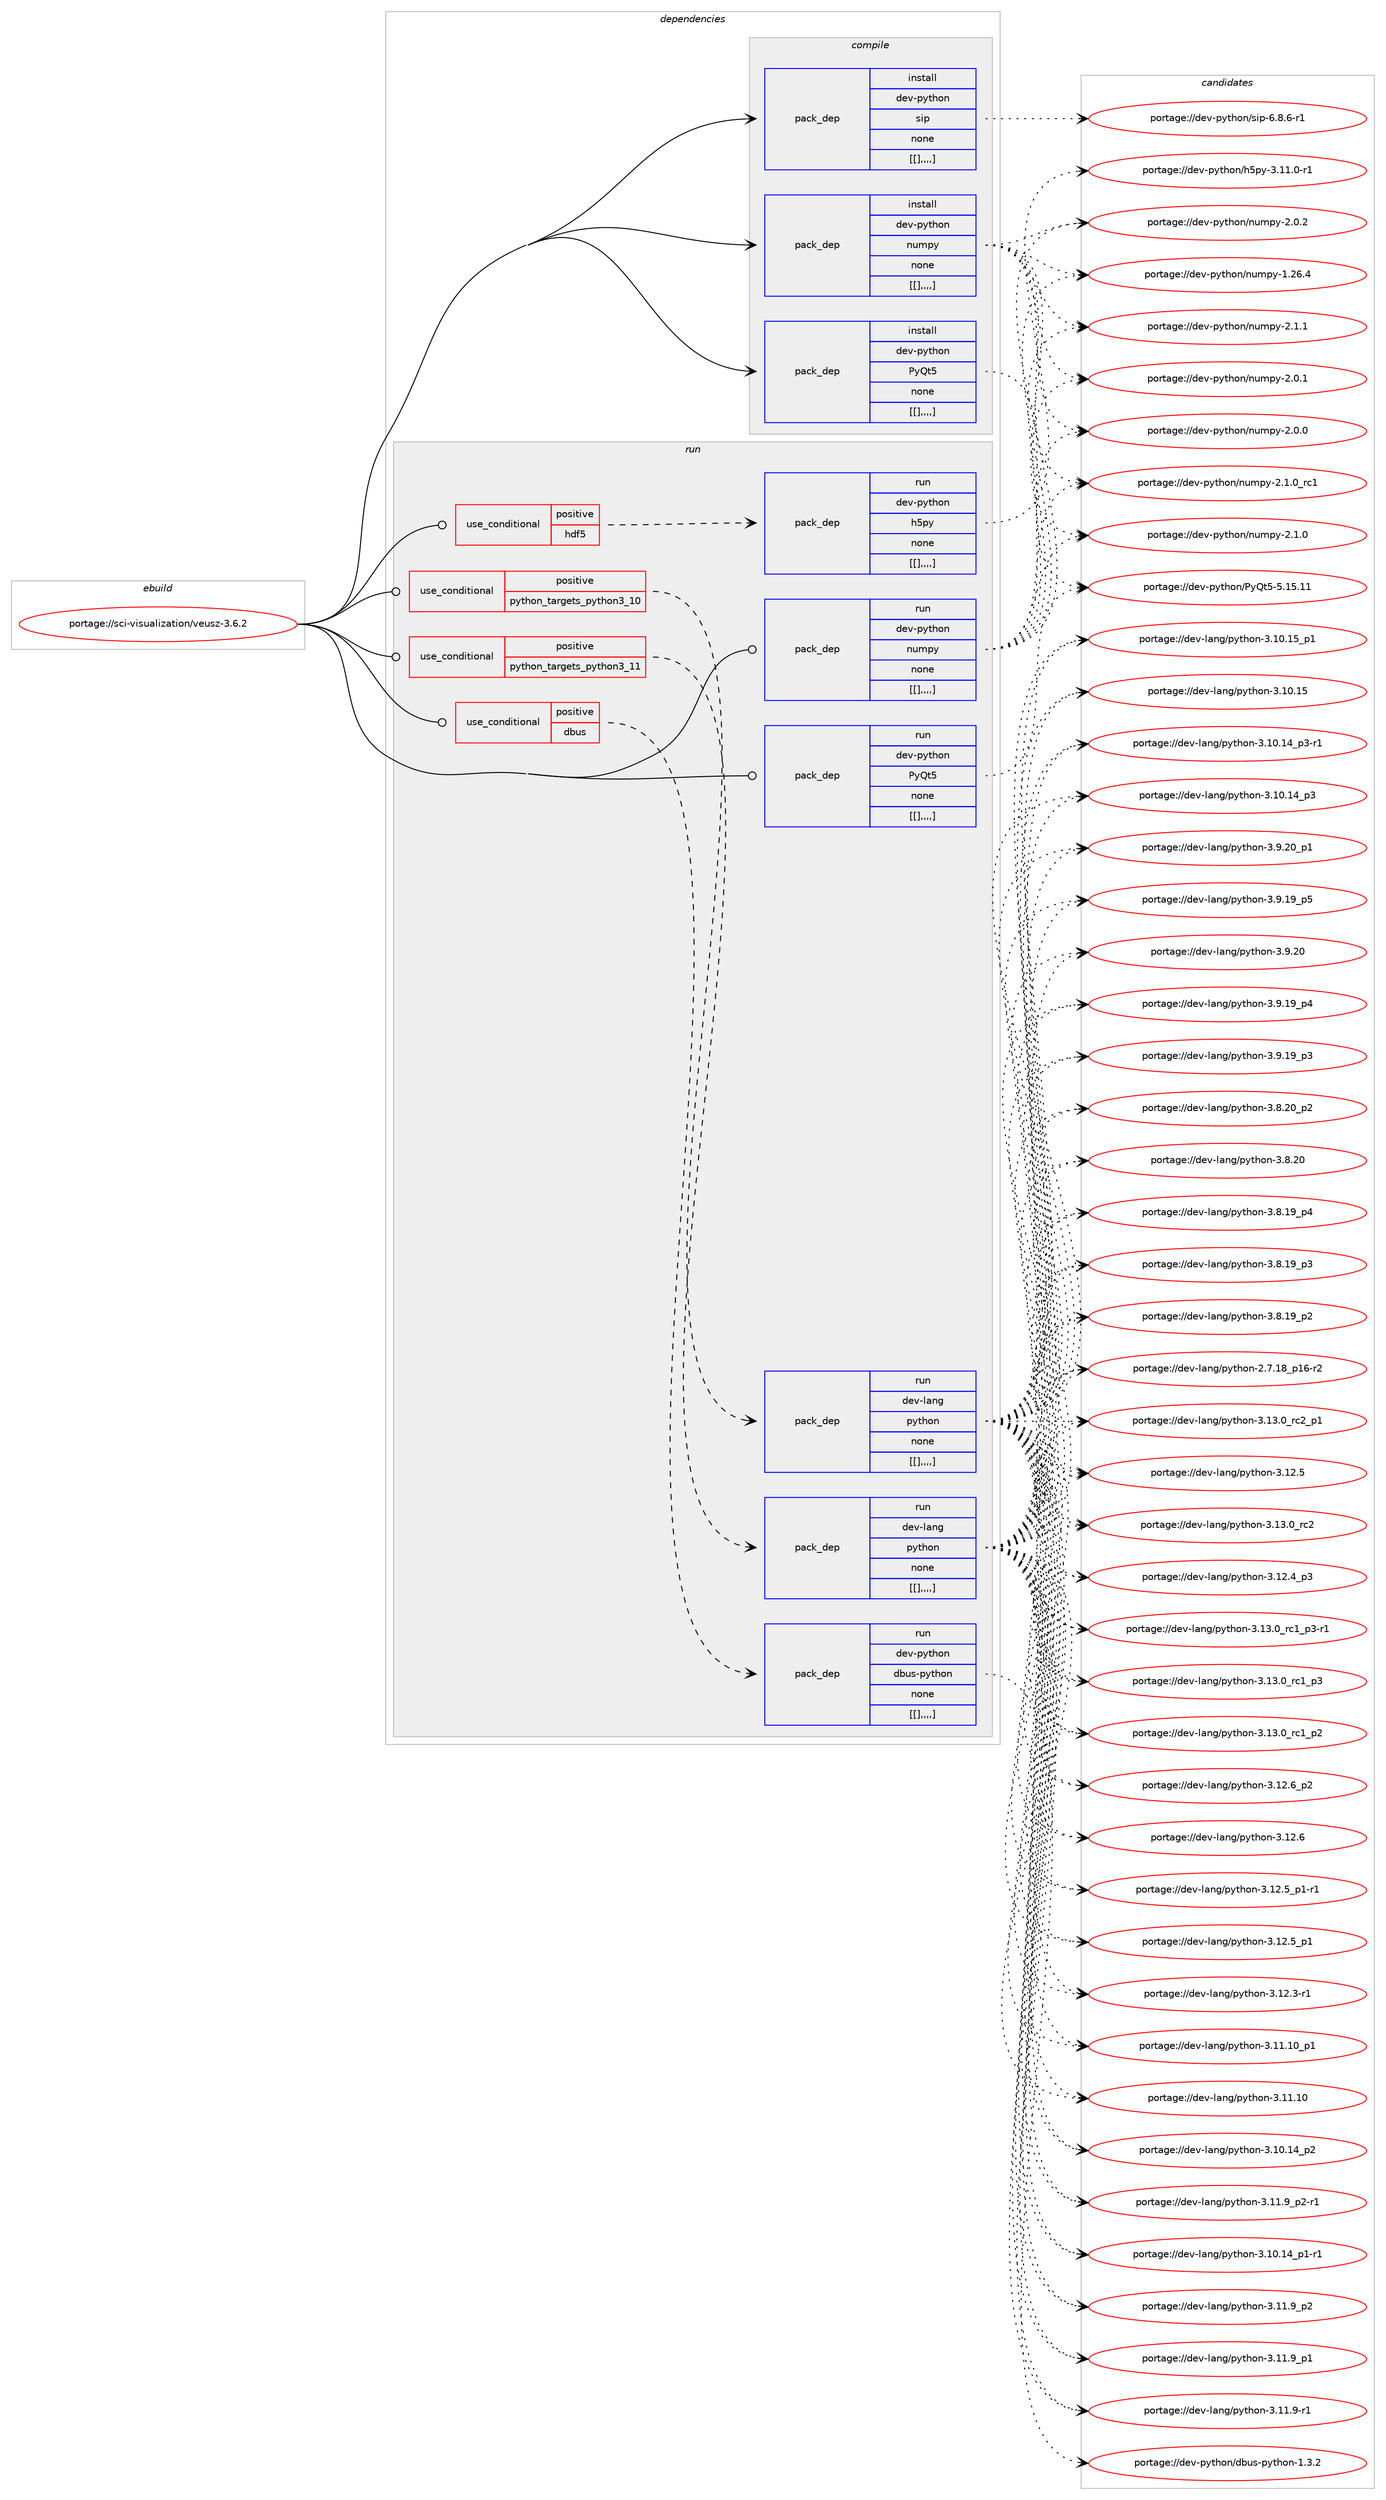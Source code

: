 digraph prolog {

# *************
# Graph options
# *************

newrank=true;
concentrate=true;
compound=true;
graph [rankdir=LR,fontname=Helvetica,fontsize=10,ranksep=1.5];#, ranksep=2.5, nodesep=0.2];
edge  [arrowhead=vee];
node  [fontname=Helvetica,fontsize=10];

# **********
# The ebuild
# **********

subgraph cluster_leftcol {
color=gray;
label=<<i>ebuild</i>>;
id [label="portage://sci-visualization/veusz-3.6.2", color=red, width=4, href="../sci-visualization/veusz-3.6.2.svg"];
}

# ****************
# The dependencies
# ****************

subgraph cluster_midcol {
color=gray;
label=<<i>dependencies</i>>;
subgraph cluster_compile {
fillcolor="#eeeeee";
style=filled;
label=<<i>compile</i>>;
subgraph pack307533 {
dependency424440 [label=<<TABLE BORDER="0" CELLBORDER="1" CELLSPACING="0" CELLPADDING="4" WIDTH="220"><TR><TD ROWSPAN="6" CELLPADDING="30">pack_dep</TD></TR><TR><TD WIDTH="110">install</TD></TR><TR><TD>dev-python</TD></TR><TR><TD>PyQt5</TD></TR><TR><TD>none</TD></TR><TR><TD>[[],,,,]</TD></TR></TABLE>>, shape=none, color=blue];
}
id:e -> dependency424440:w [weight=20,style="solid",arrowhead="vee"];
subgraph pack307534 {
dependency424441 [label=<<TABLE BORDER="0" CELLBORDER="1" CELLSPACING="0" CELLPADDING="4" WIDTH="220"><TR><TD ROWSPAN="6" CELLPADDING="30">pack_dep</TD></TR><TR><TD WIDTH="110">install</TD></TR><TR><TD>dev-python</TD></TR><TR><TD>numpy</TD></TR><TR><TD>none</TD></TR><TR><TD>[[],,,,]</TD></TR></TABLE>>, shape=none, color=blue];
}
id:e -> dependency424441:w [weight=20,style="solid",arrowhead="vee"];
subgraph pack307535 {
dependency424442 [label=<<TABLE BORDER="0" CELLBORDER="1" CELLSPACING="0" CELLPADDING="4" WIDTH="220"><TR><TD ROWSPAN="6" CELLPADDING="30">pack_dep</TD></TR><TR><TD WIDTH="110">install</TD></TR><TR><TD>dev-python</TD></TR><TR><TD>sip</TD></TR><TR><TD>none</TD></TR><TR><TD>[[],,,,]</TD></TR></TABLE>>, shape=none, color=blue];
}
id:e -> dependency424442:w [weight=20,style="solid",arrowhead="vee"];
}
subgraph cluster_compileandrun {
fillcolor="#eeeeee";
style=filled;
label=<<i>compile and run</i>>;
}
subgraph cluster_run {
fillcolor="#eeeeee";
style=filled;
label=<<i>run</i>>;
subgraph cond113975 {
dependency424443 [label=<<TABLE BORDER="0" CELLBORDER="1" CELLSPACING="0" CELLPADDING="4"><TR><TD ROWSPAN="3" CELLPADDING="10">use_conditional</TD></TR><TR><TD>positive</TD></TR><TR><TD>dbus</TD></TR></TABLE>>, shape=none, color=red];
subgraph pack307536 {
dependency424444 [label=<<TABLE BORDER="0" CELLBORDER="1" CELLSPACING="0" CELLPADDING="4" WIDTH="220"><TR><TD ROWSPAN="6" CELLPADDING="30">pack_dep</TD></TR><TR><TD WIDTH="110">run</TD></TR><TR><TD>dev-python</TD></TR><TR><TD>dbus-python</TD></TR><TR><TD>none</TD></TR><TR><TD>[[],,,,]</TD></TR></TABLE>>, shape=none, color=blue];
}
dependency424443:e -> dependency424444:w [weight=20,style="dashed",arrowhead="vee"];
}
id:e -> dependency424443:w [weight=20,style="solid",arrowhead="odot"];
subgraph cond113976 {
dependency424445 [label=<<TABLE BORDER="0" CELLBORDER="1" CELLSPACING="0" CELLPADDING="4"><TR><TD ROWSPAN="3" CELLPADDING="10">use_conditional</TD></TR><TR><TD>positive</TD></TR><TR><TD>hdf5</TD></TR></TABLE>>, shape=none, color=red];
subgraph pack307537 {
dependency424446 [label=<<TABLE BORDER="0" CELLBORDER="1" CELLSPACING="0" CELLPADDING="4" WIDTH="220"><TR><TD ROWSPAN="6" CELLPADDING="30">pack_dep</TD></TR><TR><TD WIDTH="110">run</TD></TR><TR><TD>dev-python</TD></TR><TR><TD>h5py</TD></TR><TR><TD>none</TD></TR><TR><TD>[[],,,,]</TD></TR></TABLE>>, shape=none, color=blue];
}
dependency424445:e -> dependency424446:w [weight=20,style="dashed",arrowhead="vee"];
}
id:e -> dependency424445:w [weight=20,style="solid",arrowhead="odot"];
subgraph cond113977 {
dependency424447 [label=<<TABLE BORDER="0" CELLBORDER="1" CELLSPACING="0" CELLPADDING="4"><TR><TD ROWSPAN="3" CELLPADDING="10">use_conditional</TD></TR><TR><TD>positive</TD></TR><TR><TD>python_targets_python3_10</TD></TR></TABLE>>, shape=none, color=red];
subgraph pack307538 {
dependency424448 [label=<<TABLE BORDER="0" CELLBORDER="1" CELLSPACING="0" CELLPADDING="4" WIDTH="220"><TR><TD ROWSPAN="6" CELLPADDING="30">pack_dep</TD></TR><TR><TD WIDTH="110">run</TD></TR><TR><TD>dev-lang</TD></TR><TR><TD>python</TD></TR><TR><TD>none</TD></TR><TR><TD>[[],,,,]</TD></TR></TABLE>>, shape=none, color=blue];
}
dependency424447:e -> dependency424448:w [weight=20,style="dashed",arrowhead="vee"];
}
id:e -> dependency424447:w [weight=20,style="solid",arrowhead="odot"];
subgraph cond113978 {
dependency424449 [label=<<TABLE BORDER="0" CELLBORDER="1" CELLSPACING="0" CELLPADDING="4"><TR><TD ROWSPAN="3" CELLPADDING="10">use_conditional</TD></TR><TR><TD>positive</TD></TR><TR><TD>python_targets_python3_11</TD></TR></TABLE>>, shape=none, color=red];
subgraph pack307539 {
dependency424450 [label=<<TABLE BORDER="0" CELLBORDER="1" CELLSPACING="0" CELLPADDING="4" WIDTH="220"><TR><TD ROWSPAN="6" CELLPADDING="30">pack_dep</TD></TR><TR><TD WIDTH="110">run</TD></TR><TR><TD>dev-lang</TD></TR><TR><TD>python</TD></TR><TR><TD>none</TD></TR><TR><TD>[[],,,,]</TD></TR></TABLE>>, shape=none, color=blue];
}
dependency424449:e -> dependency424450:w [weight=20,style="dashed",arrowhead="vee"];
}
id:e -> dependency424449:w [weight=20,style="solid",arrowhead="odot"];
subgraph pack307540 {
dependency424451 [label=<<TABLE BORDER="0" CELLBORDER="1" CELLSPACING="0" CELLPADDING="4" WIDTH="220"><TR><TD ROWSPAN="6" CELLPADDING="30">pack_dep</TD></TR><TR><TD WIDTH="110">run</TD></TR><TR><TD>dev-python</TD></TR><TR><TD>PyQt5</TD></TR><TR><TD>none</TD></TR><TR><TD>[[],,,,]</TD></TR></TABLE>>, shape=none, color=blue];
}
id:e -> dependency424451:w [weight=20,style="solid",arrowhead="odot"];
subgraph pack307541 {
dependency424452 [label=<<TABLE BORDER="0" CELLBORDER="1" CELLSPACING="0" CELLPADDING="4" WIDTH="220"><TR><TD ROWSPAN="6" CELLPADDING="30">pack_dep</TD></TR><TR><TD WIDTH="110">run</TD></TR><TR><TD>dev-python</TD></TR><TR><TD>numpy</TD></TR><TR><TD>none</TD></TR><TR><TD>[[],,,,]</TD></TR></TABLE>>, shape=none, color=blue];
}
id:e -> dependency424452:w [weight=20,style="solid",arrowhead="odot"];
}
}

# **************
# The candidates
# **************

subgraph cluster_choices {
rank=same;
color=gray;
label=<<i>candidates</i>>;

subgraph choice307533 {
color=black;
nodesep=1;
choice10010111845112121116104111110478012181116534553464953464949 [label="portage://dev-python/PyQt5-5.15.11", color=red, width=4,href="../dev-python/PyQt5-5.15.11.svg"];
dependency424440:e -> choice10010111845112121116104111110478012181116534553464953464949:w [style=dotted,weight="100"];
}
subgraph choice307534 {
color=black;
nodesep=1;
choice1001011184511212111610411111047110117109112121455046494649 [label="portage://dev-python/numpy-2.1.1", color=red, width=4,href="../dev-python/numpy-2.1.1.svg"];
choice1001011184511212111610411111047110117109112121455046494648951149949 [label="portage://dev-python/numpy-2.1.0_rc1", color=red, width=4,href="../dev-python/numpy-2.1.0_rc1.svg"];
choice1001011184511212111610411111047110117109112121455046494648 [label="portage://dev-python/numpy-2.1.0", color=red, width=4,href="../dev-python/numpy-2.1.0.svg"];
choice1001011184511212111610411111047110117109112121455046484650 [label="portage://dev-python/numpy-2.0.2", color=red, width=4,href="../dev-python/numpy-2.0.2.svg"];
choice1001011184511212111610411111047110117109112121455046484649 [label="portage://dev-python/numpy-2.0.1", color=red, width=4,href="../dev-python/numpy-2.0.1.svg"];
choice1001011184511212111610411111047110117109112121455046484648 [label="portage://dev-python/numpy-2.0.0", color=red, width=4,href="../dev-python/numpy-2.0.0.svg"];
choice100101118451121211161041111104711011710911212145494650544652 [label="portage://dev-python/numpy-1.26.4", color=red, width=4,href="../dev-python/numpy-1.26.4.svg"];
dependency424441:e -> choice1001011184511212111610411111047110117109112121455046494649:w [style=dotted,weight="100"];
dependency424441:e -> choice1001011184511212111610411111047110117109112121455046494648951149949:w [style=dotted,weight="100"];
dependency424441:e -> choice1001011184511212111610411111047110117109112121455046494648:w [style=dotted,weight="100"];
dependency424441:e -> choice1001011184511212111610411111047110117109112121455046484650:w [style=dotted,weight="100"];
dependency424441:e -> choice1001011184511212111610411111047110117109112121455046484649:w [style=dotted,weight="100"];
dependency424441:e -> choice1001011184511212111610411111047110117109112121455046484648:w [style=dotted,weight="100"];
dependency424441:e -> choice100101118451121211161041111104711011710911212145494650544652:w [style=dotted,weight="100"];
}
subgraph choice307535 {
color=black;
nodesep=1;
choice10010111845112121116104111110471151051124554465646544511449 [label="portage://dev-python/sip-6.8.6-r1", color=red, width=4,href="../dev-python/sip-6.8.6-r1.svg"];
dependency424442:e -> choice10010111845112121116104111110471151051124554465646544511449:w [style=dotted,weight="100"];
}
subgraph choice307536 {
color=black;
nodesep=1;
choice10010111845112121116104111110471009811711545112121116104111110454946514650 [label="portage://dev-python/dbus-python-1.3.2", color=red, width=4,href="../dev-python/dbus-python-1.3.2.svg"];
dependency424444:e -> choice10010111845112121116104111110471009811711545112121116104111110454946514650:w [style=dotted,weight="100"];
}
subgraph choice307537 {
color=black;
nodesep=1;
choice100101118451121211161041111104710453112121455146494946484511449 [label="portage://dev-python/h5py-3.11.0-r1", color=red, width=4,href="../dev-python/h5py-3.11.0-r1.svg"];
dependency424446:e -> choice100101118451121211161041111104710453112121455146494946484511449:w [style=dotted,weight="100"];
}
subgraph choice307538 {
color=black;
nodesep=1;
choice100101118451089711010347112121116104111110455146495146489511499509511249 [label="portage://dev-lang/python-3.13.0_rc2_p1", color=red, width=4,href="../dev-lang/python-3.13.0_rc2_p1.svg"];
choice10010111845108971101034711212111610411111045514649514648951149950 [label="portage://dev-lang/python-3.13.0_rc2", color=red, width=4,href="../dev-lang/python-3.13.0_rc2.svg"];
choice1001011184510897110103471121211161041111104551464951464895114994995112514511449 [label="portage://dev-lang/python-3.13.0_rc1_p3-r1", color=red, width=4,href="../dev-lang/python-3.13.0_rc1_p3-r1.svg"];
choice100101118451089711010347112121116104111110455146495146489511499499511251 [label="portage://dev-lang/python-3.13.0_rc1_p3", color=red, width=4,href="../dev-lang/python-3.13.0_rc1_p3.svg"];
choice100101118451089711010347112121116104111110455146495146489511499499511250 [label="portage://dev-lang/python-3.13.0_rc1_p2", color=red, width=4,href="../dev-lang/python-3.13.0_rc1_p2.svg"];
choice100101118451089711010347112121116104111110455146495046549511250 [label="portage://dev-lang/python-3.12.6_p2", color=red, width=4,href="../dev-lang/python-3.12.6_p2.svg"];
choice10010111845108971101034711212111610411111045514649504654 [label="portage://dev-lang/python-3.12.6", color=red, width=4,href="../dev-lang/python-3.12.6.svg"];
choice1001011184510897110103471121211161041111104551464950465395112494511449 [label="portage://dev-lang/python-3.12.5_p1-r1", color=red, width=4,href="../dev-lang/python-3.12.5_p1-r1.svg"];
choice100101118451089711010347112121116104111110455146495046539511249 [label="portage://dev-lang/python-3.12.5_p1", color=red, width=4,href="../dev-lang/python-3.12.5_p1.svg"];
choice10010111845108971101034711212111610411111045514649504653 [label="portage://dev-lang/python-3.12.5", color=red, width=4,href="../dev-lang/python-3.12.5.svg"];
choice100101118451089711010347112121116104111110455146495046529511251 [label="portage://dev-lang/python-3.12.4_p3", color=red, width=4,href="../dev-lang/python-3.12.4_p3.svg"];
choice100101118451089711010347112121116104111110455146495046514511449 [label="portage://dev-lang/python-3.12.3-r1", color=red, width=4,href="../dev-lang/python-3.12.3-r1.svg"];
choice10010111845108971101034711212111610411111045514649494649489511249 [label="portage://dev-lang/python-3.11.10_p1", color=red, width=4,href="../dev-lang/python-3.11.10_p1.svg"];
choice1001011184510897110103471121211161041111104551464949464948 [label="portage://dev-lang/python-3.11.10", color=red, width=4,href="../dev-lang/python-3.11.10.svg"];
choice1001011184510897110103471121211161041111104551464949465795112504511449 [label="portage://dev-lang/python-3.11.9_p2-r1", color=red, width=4,href="../dev-lang/python-3.11.9_p2-r1.svg"];
choice100101118451089711010347112121116104111110455146494946579511250 [label="portage://dev-lang/python-3.11.9_p2", color=red, width=4,href="../dev-lang/python-3.11.9_p2.svg"];
choice100101118451089711010347112121116104111110455146494946579511249 [label="portage://dev-lang/python-3.11.9_p1", color=red, width=4,href="../dev-lang/python-3.11.9_p1.svg"];
choice100101118451089711010347112121116104111110455146494946574511449 [label="portage://dev-lang/python-3.11.9-r1", color=red, width=4,href="../dev-lang/python-3.11.9-r1.svg"];
choice10010111845108971101034711212111610411111045514649484649539511249 [label="portage://dev-lang/python-3.10.15_p1", color=red, width=4,href="../dev-lang/python-3.10.15_p1.svg"];
choice1001011184510897110103471121211161041111104551464948464953 [label="portage://dev-lang/python-3.10.15", color=red, width=4,href="../dev-lang/python-3.10.15.svg"];
choice100101118451089711010347112121116104111110455146494846495295112514511449 [label="portage://dev-lang/python-3.10.14_p3-r1", color=red, width=4,href="../dev-lang/python-3.10.14_p3-r1.svg"];
choice10010111845108971101034711212111610411111045514649484649529511251 [label="portage://dev-lang/python-3.10.14_p3", color=red, width=4,href="../dev-lang/python-3.10.14_p3.svg"];
choice10010111845108971101034711212111610411111045514649484649529511250 [label="portage://dev-lang/python-3.10.14_p2", color=red, width=4,href="../dev-lang/python-3.10.14_p2.svg"];
choice100101118451089711010347112121116104111110455146494846495295112494511449 [label="portage://dev-lang/python-3.10.14_p1-r1", color=red, width=4,href="../dev-lang/python-3.10.14_p1-r1.svg"];
choice100101118451089711010347112121116104111110455146574650489511249 [label="portage://dev-lang/python-3.9.20_p1", color=red, width=4,href="../dev-lang/python-3.9.20_p1.svg"];
choice10010111845108971101034711212111610411111045514657465048 [label="portage://dev-lang/python-3.9.20", color=red, width=4,href="../dev-lang/python-3.9.20.svg"];
choice100101118451089711010347112121116104111110455146574649579511253 [label="portage://dev-lang/python-3.9.19_p5", color=red, width=4,href="../dev-lang/python-3.9.19_p5.svg"];
choice100101118451089711010347112121116104111110455146574649579511252 [label="portage://dev-lang/python-3.9.19_p4", color=red, width=4,href="../dev-lang/python-3.9.19_p4.svg"];
choice100101118451089711010347112121116104111110455146574649579511251 [label="portage://dev-lang/python-3.9.19_p3", color=red, width=4,href="../dev-lang/python-3.9.19_p3.svg"];
choice100101118451089711010347112121116104111110455146564650489511250 [label="portage://dev-lang/python-3.8.20_p2", color=red, width=4,href="../dev-lang/python-3.8.20_p2.svg"];
choice10010111845108971101034711212111610411111045514656465048 [label="portage://dev-lang/python-3.8.20", color=red, width=4,href="../dev-lang/python-3.8.20.svg"];
choice100101118451089711010347112121116104111110455146564649579511252 [label="portage://dev-lang/python-3.8.19_p4", color=red, width=4,href="../dev-lang/python-3.8.19_p4.svg"];
choice100101118451089711010347112121116104111110455146564649579511251 [label="portage://dev-lang/python-3.8.19_p3", color=red, width=4,href="../dev-lang/python-3.8.19_p3.svg"];
choice100101118451089711010347112121116104111110455146564649579511250 [label="portage://dev-lang/python-3.8.19_p2", color=red, width=4,href="../dev-lang/python-3.8.19_p2.svg"];
choice100101118451089711010347112121116104111110455046554649569511249544511450 [label="portage://dev-lang/python-2.7.18_p16-r2", color=red, width=4,href="../dev-lang/python-2.7.18_p16-r2.svg"];
dependency424448:e -> choice100101118451089711010347112121116104111110455146495146489511499509511249:w [style=dotted,weight="100"];
dependency424448:e -> choice10010111845108971101034711212111610411111045514649514648951149950:w [style=dotted,weight="100"];
dependency424448:e -> choice1001011184510897110103471121211161041111104551464951464895114994995112514511449:w [style=dotted,weight="100"];
dependency424448:e -> choice100101118451089711010347112121116104111110455146495146489511499499511251:w [style=dotted,weight="100"];
dependency424448:e -> choice100101118451089711010347112121116104111110455146495146489511499499511250:w [style=dotted,weight="100"];
dependency424448:e -> choice100101118451089711010347112121116104111110455146495046549511250:w [style=dotted,weight="100"];
dependency424448:e -> choice10010111845108971101034711212111610411111045514649504654:w [style=dotted,weight="100"];
dependency424448:e -> choice1001011184510897110103471121211161041111104551464950465395112494511449:w [style=dotted,weight="100"];
dependency424448:e -> choice100101118451089711010347112121116104111110455146495046539511249:w [style=dotted,weight="100"];
dependency424448:e -> choice10010111845108971101034711212111610411111045514649504653:w [style=dotted,weight="100"];
dependency424448:e -> choice100101118451089711010347112121116104111110455146495046529511251:w [style=dotted,weight="100"];
dependency424448:e -> choice100101118451089711010347112121116104111110455146495046514511449:w [style=dotted,weight="100"];
dependency424448:e -> choice10010111845108971101034711212111610411111045514649494649489511249:w [style=dotted,weight="100"];
dependency424448:e -> choice1001011184510897110103471121211161041111104551464949464948:w [style=dotted,weight="100"];
dependency424448:e -> choice1001011184510897110103471121211161041111104551464949465795112504511449:w [style=dotted,weight="100"];
dependency424448:e -> choice100101118451089711010347112121116104111110455146494946579511250:w [style=dotted,weight="100"];
dependency424448:e -> choice100101118451089711010347112121116104111110455146494946579511249:w [style=dotted,weight="100"];
dependency424448:e -> choice100101118451089711010347112121116104111110455146494946574511449:w [style=dotted,weight="100"];
dependency424448:e -> choice10010111845108971101034711212111610411111045514649484649539511249:w [style=dotted,weight="100"];
dependency424448:e -> choice1001011184510897110103471121211161041111104551464948464953:w [style=dotted,weight="100"];
dependency424448:e -> choice100101118451089711010347112121116104111110455146494846495295112514511449:w [style=dotted,weight="100"];
dependency424448:e -> choice10010111845108971101034711212111610411111045514649484649529511251:w [style=dotted,weight="100"];
dependency424448:e -> choice10010111845108971101034711212111610411111045514649484649529511250:w [style=dotted,weight="100"];
dependency424448:e -> choice100101118451089711010347112121116104111110455146494846495295112494511449:w [style=dotted,weight="100"];
dependency424448:e -> choice100101118451089711010347112121116104111110455146574650489511249:w [style=dotted,weight="100"];
dependency424448:e -> choice10010111845108971101034711212111610411111045514657465048:w [style=dotted,weight="100"];
dependency424448:e -> choice100101118451089711010347112121116104111110455146574649579511253:w [style=dotted,weight="100"];
dependency424448:e -> choice100101118451089711010347112121116104111110455146574649579511252:w [style=dotted,weight="100"];
dependency424448:e -> choice100101118451089711010347112121116104111110455146574649579511251:w [style=dotted,weight="100"];
dependency424448:e -> choice100101118451089711010347112121116104111110455146564650489511250:w [style=dotted,weight="100"];
dependency424448:e -> choice10010111845108971101034711212111610411111045514656465048:w [style=dotted,weight="100"];
dependency424448:e -> choice100101118451089711010347112121116104111110455146564649579511252:w [style=dotted,weight="100"];
dependency424448:e -> choice100101118451089711010347112121116104111110455146564649579511251:w [style=dotted,weight="100"];
dependency424448:e -> choice100101118451089711010347112121116104111110455146564649579511250:w [style=dotted,weight="100"];
dependency424448:e -> choice100101118451089711010347112121116104111110455046554649569511249544511450:w [style=dotted,weight="100"];
}
subgraph choice307539 {
color=black;
nodesep=1;
choice100101118451089711010347112121116104111110455146495146489511499509511249 [label="portage://dev-lang/python-3.13.0_rc2_p1", color=red, width=4,href="../dev-lang/python-3.13.0_rc2_p1.svg"];
choice10010111845108971101034711212111610411111045514649514648951149950 [label="portage://dev-lang/python-3.13.0_rc2", color=red, width=4,href="../dev-lang/python-3.13.0_rc2.svg"];
choice1001011184510897110103471121211161041111104551464951464895114994995112514511449 [label="portage://dev-lang/python-3.13.0_rc1_p3-r1", color=red, width=4,href="../dev-lang/python-3.13.0_rc1_p3-r1.svg"];
choice100101118451089711010347112121116104111110455146495146489511499499511251 [label="portage://dev-lang/python-3.13.0_rc1_p3", color=red, width=4,href="../dev-lang/python-3.13.0_rc1_p3.svg"];
choice100101118451089711010347112121116104111110455146495146489511499499511250 [label="portage://dev-lang/python-3.13.0_rc1_p2", color=red, width=4,href="../dev-lang/python-3.13.0_rc1_p2.svg"];
choice100101118451089711010347112121116104111110455146495046549511250 [label="portage://dev-lang/python-3.12.6_p2", color=red, width=4,href="../dev-lang/python-3.12.6_p2.svg"];
choice10010111845108971101034711212111610411111045514649504654 [label="portage://dev-lang/python-3.12.6", color=red, width=4,href="../dev-lang/python-3.12.6.svg"];
choice1001011184510897110103471121211161041111104551464950465395112494511449 [label="portage://dev-lang/python-3.12.5_p1-r1", color=red, width=4,href="../dev-lang/python-3.12.5_p1-r1.svg"];
choice100101118451089711010347112121116104111110455146495046539511249 [label="portage://dev-lang/python-3.12.5_p1", color=red, width=4,href="../dev-lang/python-3.12.5_p1.svg"];
choice10010111845108971101034711212111610411111045514649504653 [label="portage://dev-lang/python-3.12.5", color=red, width=4,href="../dev-lang/python-3.12.5.svg"];
choice100101118451089711010347112121116104111110455146495046529511251 [label="portage://dev-lang/python-3.12.4_p3", color=red, width=4,href="../dev-lang/python-3.12.4_p3.svg"];
choice100101118451089711010347112121116104111110455146495046514511449 [label="portage://dev-lang/python-3.12.3-r1", color=red, width=4,href="../dev-lang/python-3.12.3-r1.svg"];
choice10010111845108971101034711212111610411111045514649494649489511249 [label="portage://dev-lang/python-3.11.10_p1", color=red, width=4,href="../dev-lang/python-3.11.10_p1.svg"];
choice1001011184510897110103471121211161041111104551464949464948 [label="portage://dev-lang/python-3.11.10", color=red, width=4,href="../dev-lang/python-3.11.10.svg"];
choice1001011184510897110103471121211161041111104551464949465795112504511449 [label="portage://dev-lang/python-3.11.9_p2-r1", color=red, width=4,href="../dev-lang/python-3.11.9_p2-r1.svg"];
choice100101118451089711010347112121116104111110455146494946579511250 [label="portage://dev-lang/python-3.11.9_p2", color=red, width=4,href="../dev-lang/python-3.11.9_p2.svg"];
choice100101118451089711010347112121116104111110455146494946579511249 [label="portage://dev-lang/python-3.11.9_p1", color=red, width=4,href="../dev-lang/python-3.11.9_p1.svg"];
choice100101118451089711010347112121116104111110455146494946574511449 [label="portage://dev-lang/python-3.11.9-r1", color=red, width=4,href="../dev-lang/python-3.11.9-r1.svg"];
choice10010111845108971101034711212111610411111045514649484649539511249 [label="portage://dev-lang/python-3.10.15_p1", color=red, width=4,href="../dev-lang/python-3.10.15_p1.svg"];
choice1001011184510897110103471121211161041111104551464948464953 [label="portage://dev-lang/python-3.10.15", color=red, width=4,href="../dev-lang/python-3.10.15.svg"];
choice100101118451089711010347112121116104111110455146494846495295112514511449 [label="portage://dev-lang/python-3.10.14_p3-r1", color=red, width=4,href="../dev-lang/python-3.10.14_p3-r1.svg"];
choice10010111845108971101034711212111610411111045514649484649529511251 [label="portage://dev-lang/python-3.10.14_p3", color=red, width=4,href="../dev-lang/python-3.10.14_p3.svg"];
choice10010111845108971101034711212111610411111045514649484649529511250 [label="portage://dev-lang/python-3.10.14_p2", color=red, width=4,href="../dev-lang/python-3.10.14_p2.svg"];
choice100101118451089711010347112121116104111110455146494846495295112494511449 [label="portage://dev-lang/python-3.10.14_p1-r1", color=red, width=4,href="../dev-lang/python-3.10.14_p1-r1.svg"];
choice100101118451089711010347112121116104111110455146574650489511249 [label="portage://dev-lang/python-3.9.20_p1", color=red, width=4,href="../dev-lang/python-3.9.20_p1.svg"];
choice10010111845108971101034711212111610411111045514657465048 [label="portage://dev-lang/python-3.9.20", color=red, width=4,href="../dev-lang/python-3.9.20.svg"];
choice100101118451089711010347112121116104111110455146574649579511253 [label="portage://dev-lang/python-3.9.19_p5", color=red, width=4,href="../dev-lang/python-3.9.19_p5.svg"];
choice100101118451089711010347112121116104111110455146574649579511252 [label="portage://dev-lang/python-3.9.19_p4", color=red, width=4,href="../dev-lang/python-3.9.19_p4.svg"];
choice100101118451089711010347112121116104111110455146574649579511251 [label="portage://dev-lang/python-3.9.19_p3", color=red, width=4,href="../dev-lang/python-3.9.19_p3.svg"];
choice100101118451089711010347112121116104111110455146564650489511250 [label="portage://dev-lang/python-3.8.20_p2", color=red, width=4,href="../dev-lang/python-3.8.20_p2.svg"];
choice10010111845108971101034711212111610411111045514656465048 [label="portage://dev-lang/python-3.8.20", color=red, width=4,href="../dev-lang/python-3.8.20.svg"];
choice100101118451089711010347112121116104111110455146564649579511252 [label="portage://dev-lang/python-3.8.19_p4", color=red, width=4,href="../dev-lang/python-3.8.19_p4.svg"];
choice100101118451089711010347112121116104111110455146564649579511251 [label="portage://dev-lang/python-3.8.19_p3", color=red, width=4,href="../dev-lang/python-3.8.19_p3.svg"];
choice100101118451089711010347112121116104111110455146564649579511250 [label="portage://dev-lang/python-3.8.19_p2", color=red, width=4,href="../dev-lang/python-3.8.19_p2.svg"];
choice100101118451089711010347112121116104111110455046554649569511249544511450 [label="portage://dev-lang/python-2.7.18_p16-r2", color=red, width=4,href="../dev-lang/python-2.7.18_p16-r2.svg"];
dependency424450:e -> choice100101118451089711010347112121116104111110455146495146489511499509511249:w [style=dotted,weight="100"];
dependency424450:e -> choice10010111845108971101034711212111610411111045514649514648951149950:w [style=dotted,weight="100"];
dependency424450:e -> choice1001011184510897110103471121211161041111104551464951464895114994995112514511449:w [style=dotted,weight="100"];
dependency424450:e -> choice100101118451089711010347112121116104111110455146495146489511499499511251:w [style=dotted,weight="100"];
dependency424450:e -> choice100101118451089711010347112121116104111110455146495146489511499499511250:w [style=dotted,weight="100"];
dependency424450:e -> choice100101118451089711010347112121116104111110455146495046549511250:w [style=dotted,weight="100"];
dependency424450:e -> choice10010111845108971101034711212111610411111045514649504654:w [style=dotted,weight="100"];
dependency424450:e -> choice1001011184510897110103471121211161041111104551464950465395112494511449:w [style=dotted,weight="100"];
dependency424450:e -> choice100101118451089711010347112121116104111110455146495046539511249:w [style=dotted,weight="100"];
dependency424450:e -> choice10010111845108971101034711212111610411111045514649504653:w [style=dotted,weight="100"];
dependency424450:e -> choice100101118451089711010347112121116104111110455146495046529511251:w [style=dotted,weight="100"];
dependency424450:e -> choice100101118451089711010347112121116104111110455146495046514511449:w [style=dotted,weight="100"];
dependency424450:e -> choice10010111845108971101034711212111610411111045514649494649489511249:w [style=dotted,weight="100"];
dependency424450:e -> choice1001011184510897110103471121211161041111104551464949464948:w [style=dotted,weight="100"];
dependency424450:e -> choice1001011184510897110103471121211161041111104551464949465795112504511449:w [style=dotted,weight="100"];
dependency424450:e -> choice100101118451089711010347112121116104111110455146494946579511250:w [style=dotted,weight="100"];
dependency424450:e -> choice100101118451089711010347112121116104111110455146494946579511249:w [style=dotted,weight="100"];
dependency424450:e -> choice100101118451089711010347112121116104111110455146494946574511449:w [style=dotted,weight="100"];
dependency424450:e -> choice10010111845108971101034711212111610411111045514649484649539511249:w [style=dotted,weight="100"];
dependency424450:e -> choice1001011184510897110103471121211161041111104551464948464953:w [style=dotted,weight="100"];
dependency424450:e -> choice100101118451089711010347112121116104111110455146494846495295112514511449:w [style=dotted,weight="100"];
dependency424450:e -> choice10010111845108971101034711212111610411111045514649484649529511251:w [style=dotted,weight="100"];
dependency424450:e -> choice10010111845108971101034711212111610411111045514649484649529511250:w [style=dotted,weight="100"];
dependency424450:e -> choice100101118451089711010347112121116104111110455146494846495295112494511449:w [style=dotted,weight="100"];
dependency424450:e -> choice100101118451089711010347112121116104111110455146574650489511249:w [style=dotted,weight="100"];
dependency424450:e -> choice10010111845108971101034711212111610411111045514657465048:w [style=dotted,weight="100"];
dependency424450:e -> choice100101118451089711010347112121116104111110455146574649579511253:w [style=dotted,weight="100"];
dependency424450:e -> choice100101118451089711010347112121116104111110455146574649579511252:w [style=dotted,weight="100"];
dependency424450:e -> choice100101118451089711010347112121116104111110455146574649579511251:w [style=dotted,weight="100"];
dependency424450:e -> choice100101118451089711010347112121116104111110455146564650489511250:w [style=dotted,weight="100"];
dependency424450:e -> choice10010111845108971101034711212111610411111045514656465048:w [style=dotted,weight="100"];
dependency424450:e -> choice100101118451089711010347112121116104111110455146564649579511252:w [style=dotted,weight="100"];
dependency424450:e -> choice100101118451089711010347112121116104111110455146564649579511251:w [style=dotted,weight="100"];
dependency424450:e -> choice100101118451089711010347112121116104111110455146564649579511250:w [style=dotted,weight="100"];
dependency424450:e -> choice100101118451089711010347112121116104111110455046554649569511249544511450:w [style=dotted,weight="100"];
}
subgraph choice307540 {
color=black;
nodesep=1;
choice10010111845112121116104111110478012181116534553464953464949 [label="portage://dev-python/PyQt5-5.15.11", color=red, width=4,href="../dev-python/PyQt5-5.15.11.svg"];
dependency424451:e -> choice10010111845112121116104111110478012181116534553464953464949:w [style=dotted,weight="100"];
}
subgraph choice307541 {
color=black;
nodesep=1;
choice1001011184511212111610411111047110117109112121455046494649 [label="portage://dev-python/numpy-2.1.1", color=red, width=4,href="../dev-python/numpy-2.1.1.svg"];
choice1001011184511212111610411111047110117109112121455046494648951149949 [label="portage://dev-python/numpy-2.1.0_rc1", color=red, width=4,href="../dev-python/numpy-2.1.0_rc1.svg"];
choice1001011184511212111610411111047110117109112121455046494648 [label="portage://dev-python/numpy-2.1.0", color=red, width=4,href="../dev-python/numpy-2.1.0.svg"];
choice1001011184511212111610411111047110117109112121455046484650 [label="portage://dev-python/numpy-2.0.2", color=red, width=4,href="../dev-python/numpy-2.0.2.svg"];
choice1001011184511212111610411111047110117109112121455046484649 [label="portage://dev-python/numpy-2.0.1", color=red, width=4,href="../dev-python/numpy-2.0.1.svg"];
choice1001011184511212111610411111047110117109112121455046484648 [label="portage://dev-python/numpy-2.0.0", color=red, width=4,href="../dev-python/numpy-2.0.0.svg"];
choice100101118451121211161041111104711011710911212145494650544652 [label="portage://dev-python/numpy-1.26.4", color=red, width=4,href="../dev-python/numpy-1.26.4.svg"];
dependency424452:e -> choice1001011184511212111610411111047110117109112121455046494649:w [style=dotted,weight="100"];
dependency424452:e -> choice1001011184511212111610411111047110117109112121455046494648951149949:w [style=dotted,weight="100"];
dependency424452:e -> choice1001011184511212111610411111047110117109112121455046494648:w [style=dotted,weight="100"];
dependency424452:e -> choice1001011184511212111610411111047110117109112121455046484650:w [style=dotted,weight="100"];
dependency424452:e -> choice1001011184511212111610411111047110117109112121455046484649:w [style=dotted,weight="100"];
dependency424452:e -> choice1001011184511212111610411111047110117109112121455046484648:w [style=dotted,weight="100"];
dependency424452:e -> choice100101118451121211161041111104711011710911212145494650544652:w [style=dotted,weight="100"];
}
}

}
